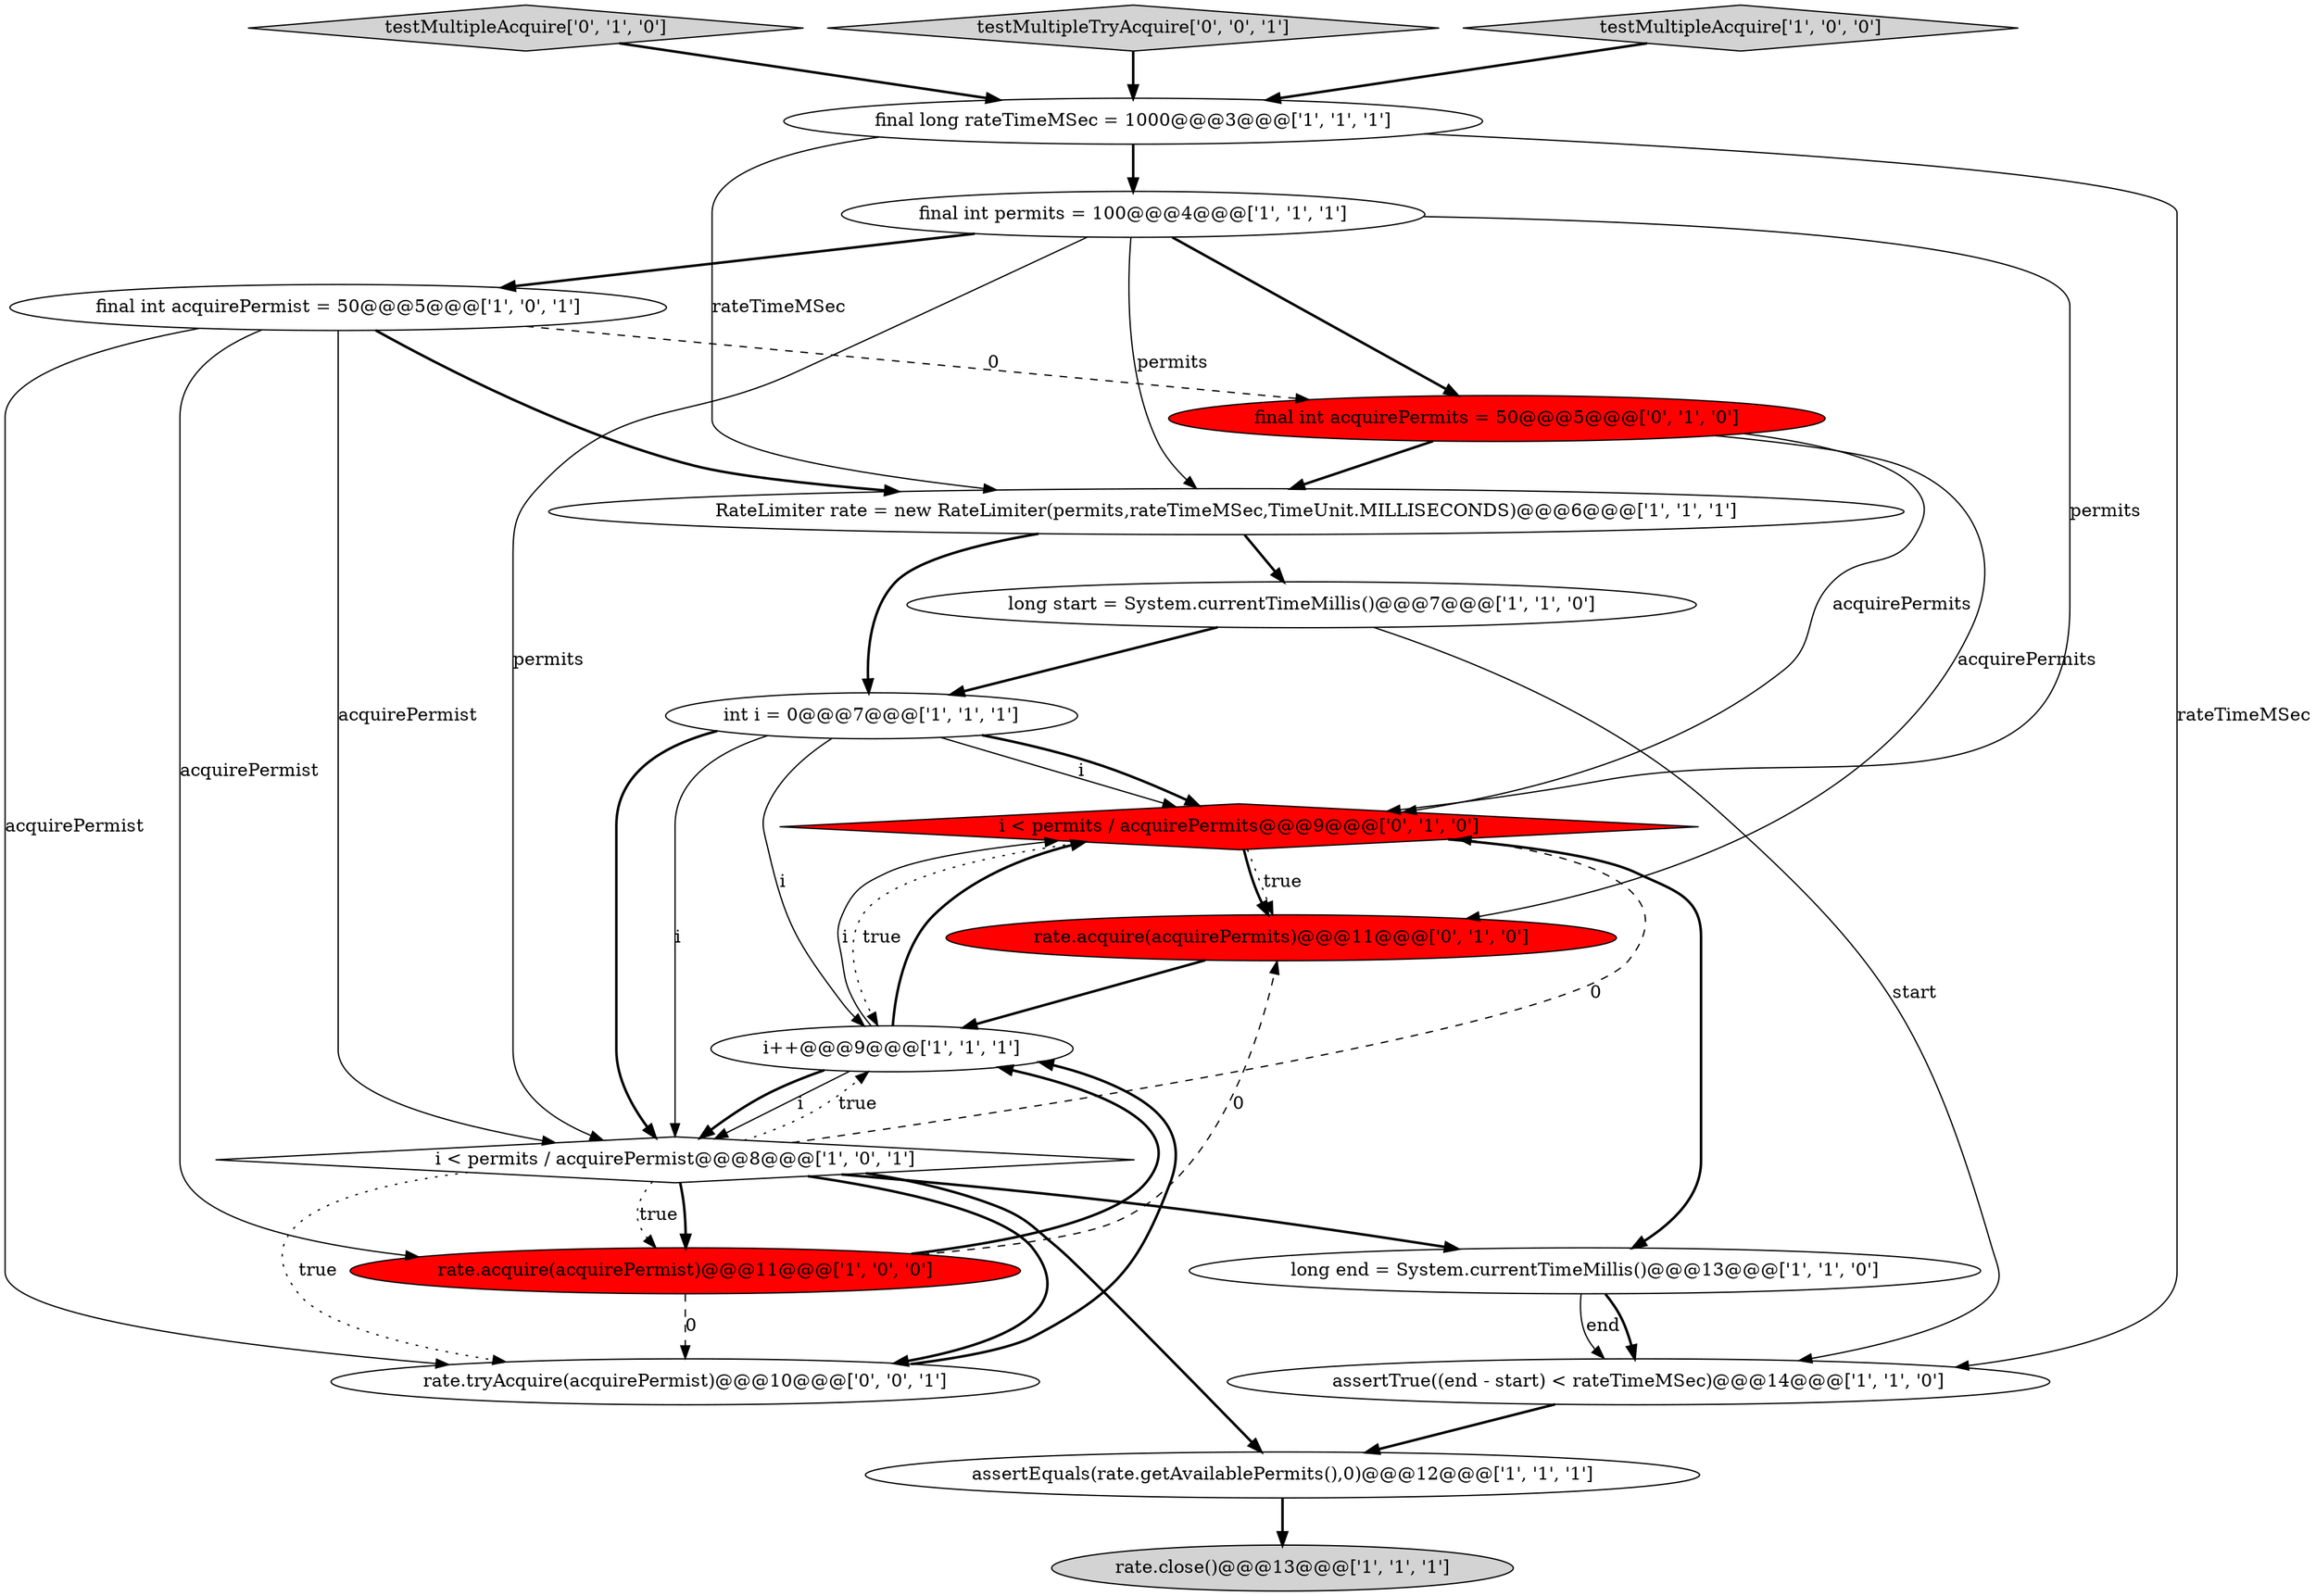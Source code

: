 digraph {
11 [style = filled, label = "assertEquals(rate.getAvailablePermits(),0)@@@12@@@['1', '1', '1']", fillcolor = white, shape = ellipse image = "AAA0AAABBB1BBB"];
4 [style = filled, label = "RateLimiter rate = new RateLimiter(permits,rateTimeMSec,TimeUnit.MILLISECONDS)@@@6@@@['1', '1', '1']", fillcolor = white, shape = ellipse image = "AAA0AAABBB1BBB"];
0 [style = filled, label = "final long rateTimeMSec = 1000@@@3@@@['1', '1', '1']", fillcolor = white, shape = ellipse image = "AAA0AAABBB1BBB"];
9 [style = filled, label = "rate.acquire(acquirePermist)@@@11@@@['1', '0', '0']", fillcolor = red, shape = ellipse image = "AAA1AAABBB1BBB"];
16 [style = filled, label = "testMultipleAcquire['0', '1', '0']", fillcolor = lightgray, shape = diamond image = "AAA0AAABBB2BBB"];
18 [style = filled, label = "rate.tryAcquire(acquirePermist)@@@10@@@['0', '0', '1']", fillcolor = white, shape = ellipse image = "AAA0AAABBB3BBB"];
7 [style = filled, label = "assertTrue((end - start) < rateTimeMSec)@@@14@@@['1', '1', '0']", fillcolor = white, shape = ellipse image = "AAA0AAABBB1BBB"];
6 [style = filled, label = "int i = 0@@@7@@@['1', '1', '1']", fillcolor = white, shape = ellipse image = "AAA0AAABBB1BBB"];
10 [style = filled, label = "final int permits = 100@@@4@@@['1', '1', '1']", fillcolor = white, shape = ellipse image = "AAA0AAABBB1BBB"];
12 [style = filled, label = "long start = System.currentTimeMillis()@@@7@@@['1', '1', '0']", fillcolor = white, shape = ellipse image = "AAA0AAABBB1BBB"];
19 [style = filled, label = "testMultipleTryAcquire['0', '0', '1']", fillcolor = lightgray, shape = diamond image = "AAA0AAABBB3BBB"];
15 [style = filled, label = "final int acquirePermits = 50@@@5@@@['0', '1', '0']", fillcolor = red, shape = ellipse image = "AAA1AAABBB2BBB"];
17 [style = filled, label = "rate.acquire(acquirePermits)@@@11@@@['0', '1', '0']", fillcolor = red, shape = ellipse image = "AAA1AAABBB2BBB"];
14 [style = filled, label = "i < permits / acquirePermits@@@9@@@['0', '1', '0']", fillcolor = red, shape = diamond image = "AAA1AAABBB2BBB"];
2 [style = filled, label = "final int acquirePermist = 50@@@5@@@['1', '0', '1']", fillcolor = white, shape = ellipse image = "AAA0AAABBB1BBB"];
5 [style = filled, label = "rate.close()@@@13@@@['1', '1', '1']", fillcolor = lightgray, shape = ellipse image = "AAA0AAABBB1BBB"];
8 [style = filled, label = "i < permits / acquirePermist@@@8@@@['1', '0', '1']", fillcolor = white, shape = diamond image = "AAA0AAABBB1BBB"];
13 [style = filled, label = "long end = System.currentTimeMillis()@@@13@@@['1', '1', '0']", fillcolor = white, shape = ellipse image = "AAA0AAABBB1BBB"];
1 [style = filled, label = "testMultipleAcquire['1', '0', '0']", fillcolor = lightgray, shape = diamond image = "AAA0AAABBB1BBB"];
3 [style = filled, label = "i++@@@9@@@['1', '1', '1']", fillcolor = white, shape = ellipse image = "AAA0AAABBB1BBB"];
2->18 [style = solid, label="acquirePermist"];
18->3 [style = bold, label=""];
16->0 [style = bold, label=""];
7->11 [style = bold, label=""];
10->15 [style = bold, label=""];
4->6 [style = bold, label=""];
8->18 [style = bold, label=""];
3->8 [style = solid, label="i"];
9->18 [style = dashed, label="0"];
3->14 [style = bold, label=""];
2->9 [style = solid, label="acquirePermist"];
15->17 [style = solid, label="acquirePermits"];
14->17 [style = bold, label=""];
1->0 [style = bold, label=""];
8->14 [style = dashed, label="0"];
2->8 [style = solid, label="acquirePermist"];
6->14 [style = solid, label="i"];
12->6 [style = bold, label=""];
2->4 [style = bold, label=""];
6->8 [style = solid, label="i"];
8->3 [style = dotted, label="true"];
19->0 [style = bold, label=""];
2->15 [style = dashed, label="0"];
6->14 [style = bold, label=""];
10->14 [style = solid, label="permits"];
14->17 [style = dotted, label="true"];
11->5 [style = bold, label=""];
0->10 [style = bold, label=""];
0->4 [style = solid, label="rateTimeMSec"];
10->4 [style = solid, label="permits"];
13->7 [style = solid, label="end"];
13->7 [style = bold, label=""];
3->8 [style = bold, label=""];
9->17 [style = dashed, label="0"];
6->8 [style = bold, label=""];
15->4 [style = bold, label=""];
8->9 [style = bold, label=""];
17->3 [style = bold, label=""];
14->3 [style = dotted, label="true"];
4->12 [style = bold, label=""];
9->3 [style = bold, label=""];
8->18 [style = dotted, label="true"];
12->7 [style = solid, label="start"];
10->2 [style = bold, label=""];
3->14 [style = solid, label="i"];
14->13 [style = bold, label=""];
8->9 [style = dotted, label="true"];
10->8 [style = solid, label="permits"];
8->11 [style = bold, label=""];
6->3 [style = solid, label="i"];
15->14 [style = solid, label="acquirePermits"];
8->13 [style = bold, label=""];
0->7 [style = solid, label="rateTimeMSec"];
}
